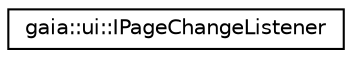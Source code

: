 digraph G
{
  edge [fontname="Helvetica",fontsize="10",labelfontname="Helvetica",labelfontsize="10"];
  node [fontname="Helvetica",fontsize="10",shape=record];
  rankdir=LR;
  Node1 [label="gaia::ui::IPageChangeListener",height=0.2,width=0.4,color="black", fillcolor="white", style="filled",URL="$dd/d01/classgaia_1_1ui_1_1_i_page_change_listener.html",tooltip="Interface definition for a callback to be invoked when tab changed."];
}
